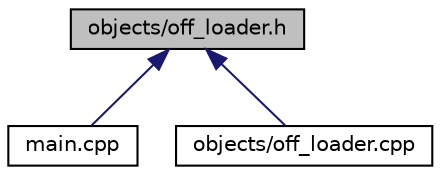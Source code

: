 digraph "objects/off_loader.h"
{
  edge [fontname="Helvetica",fontsize="10",labelfontname="Helvetica",labelfontsize="10"];
  node [fontname="Helvetica",fontsize="10",shape=record];
  Node1 [label="objects/off_loader.h",height=0.2,width=0.4,color="black", fillcolor="grey75", style="filled", fontcolor="black"];
  Node1 -> Node2 [dir="back",color="midnightblue",fontsize="10",style="solid",fontname="Helvetica"];
  Node2 [label="main.cpp",height=0.2,width=0.4,color="black", fillcolor="white", style="filled",URL="$main_8cpp.html",tooltip="Declares an application, a main window and a 3D scene. "];
  Node1 -> Node3 [dir="back",color="midnightblue",fontsize="10",style="solid",fontname="Helvetica"];
  Node3 [label="objects/off_loader.cpp",height=0.2,width=0.4,color="black", fillcolor="white", style="filled",URL="$off__loader_8cpp.html"];
}
